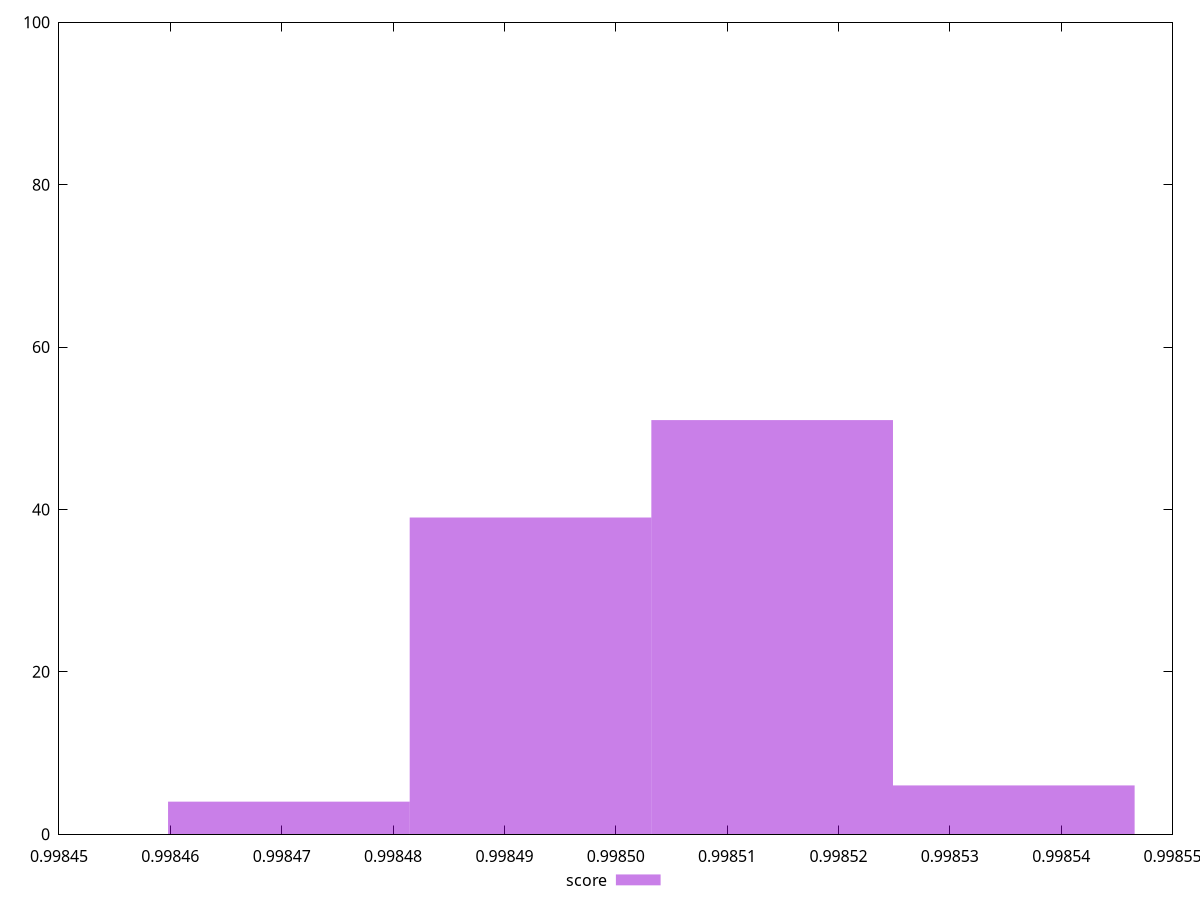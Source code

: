 reset
set terminal svg size 640, 490 enhanced background rgb 'white'
set output "report_00007_2020-12-11T15:55:29.892Z/speed-index/samples/pages+cached+noexternal+nocss/score/histogram.svg"

$score <<EOF
0.9985140464712167 51
0.9984923453052932 39
0.9985357476371401 6
0.9984706441393697 4
EOF

set key outside below
set boxwidth 0.000021701165923481193
set yrange [0:100]
set style fill transparent solid 0.5 noborder

plot \
  $score title "score" with boxes, \


reset